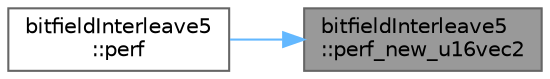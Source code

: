 digraph "bitfieldInterleave5::perf_new_u16vec2"
{
 // LATEX_PDF_SIZE
  bgcolor="transparent";
  edge [fontname=Helvetica,fontsize=10,labelfontname=Helvetica,labelfontsize=10];
  node [fontname=Helvetica,fontsize=10,shape=box,height=0.2,width=0.4];
  rankdir="RL";
  Node1 [id="Node000001",label="bitfieldInterleave5\l::perf_new_u16vec2",height=0.2,width=0.4,color="gray40", fillcolor="grey60", style="filled", fontcolor="black",tooltip=" "];
  Node1 -> Node2 [id="edge1_Node000001_Node000002",dir="back",color="steelblue1",style="solid",tooltip=" "];
  Node2 [id="Node000002",label="bitfieldInterleave5\l::perf",height=0.2,width=0.4,color="grey40", fillcolor="white", style="filled",URL="$namespacebitfield_interleave5.html#a39a16f9387a6211d0a9cc895cfdc09e9",tooltip=" "];
}
